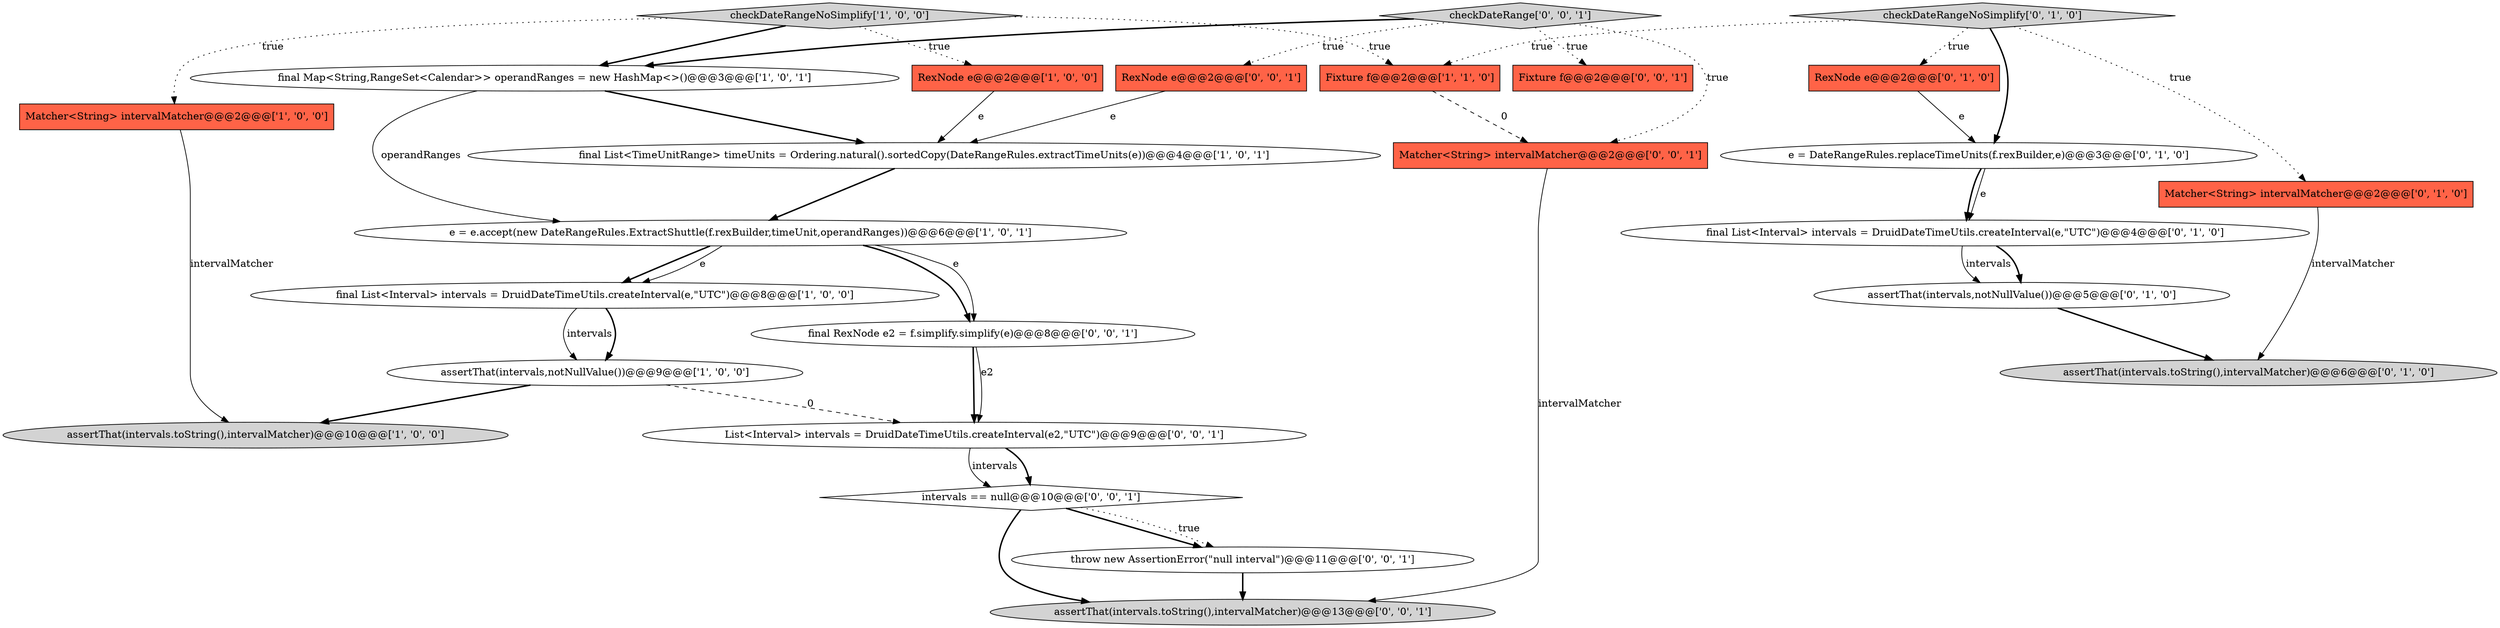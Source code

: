 digraph {
21 [style = filled, label = "RexNode e@@@2@@@['0', '0', '1']", fillcolor = tomato, shape = box image = "AAA0AAABBB3BBB"];
13 [style = filled, label = "RexNode e@@@2@@@['0', '1', '0']", fillcolor = tomato, shape = box image = "AAA0AAABBB2BBB"];
8 [style = filled, label = "final List<Interval> intervals = DruidDateTimeUtils.createInterval(e,\"UTC\")@@@8@@@['1', '0', '0']", fillcolor = white, shape = ellipse image = "AAA0AAABBB1BBB"];
4 [style = filled, label = "final List<TimeUnitRange> timeUnits = Ordering.natural().sortedCopy(DateRangeRules.extractTimeUnits(e))@@@4@@@['1', '0', '1']", fillcolor = white, shape = ellipse image = "AAA0AAABBB1BBB"];
7 [style = filled, label = "e = e.accept(new DateRangeRules.ExtractShuttle(f.rexBuilder,timeUnit,operandRanges))@@@6@@@['1', '0', '1']", fillcolor = white, shape = ellipse image = "AAA0AAABBB1BBB"];
24 [style = filled, label = "Matcher<String> intervalMatcher@@@2@@@['0', '0', '1']", fillcolor = tomato, shape = box image = "AAA0AAABBB3BBB"];
2 [style = filled, label = "Matcher<String> intervalMatcher@@@2@@@['1', '0', '0']", fillcolor = tomato, shape = box image = "AAA0AAABBB1BBB"];
23 [style = filled, label = "Fixture f@@@2@@@['0', '0', '1']", fillcolor = tomato, shape = box image = "AAA0AAABBB3BBB"];
25 [style = filled, label = "List<Interval> intervals = DruidDateTimeUtils.createInterval(e2,\"UTC\")@@@9@@@['0', '0', '1']", fillcolor = white, shape = ellipse image = "AAA0AAABBB3BBB"];
20 [style = filled, label = "checkDateRange['0', '0', '1']", fillcolor = lightgray, shape = diamond image = "AAA0AAABBB3BBB"];
1 [style = filled, label = "assertThat(intervals,notNullValue())@@@9@@@['1', '0', '0']", fillcolor = white, shape = ellipse image = "AAA0AAABBB1BBB"];
16 [style = filled, label = "e = DateRangeRules.replaceTimeUnits(f.rexBuilder,e)@@@3@@@['0', '1', '0']", fillcolor = white, shape = ellipse image = "AAA0AAABBB2BBB"];
5 [style = filled, label = "assertThat(intervals.toString(),intervalMatcher)@@@10@@@['1', '0', '0']", fillcolor = lightgray, shape = ellipse image = "AAA0AAABBB1BBB"];
18 [style = filled, label = "throw new AssertionError(\"null interval\")@@@11@@@['0', '0', '1']", fillcolor = white, shape = ellipse image = "AAA0AAABBB3BBB"];
17 [style = filled, label = "final RexNode e2 = f.simplify.simplify(e)@@@8@@@['0', '0', '1']", fillcolor = white, shape = ellipse image = "AAA0AAABBB3BBB"];
14 [style = filled, label = "checkDateRangeNoSimplify['0', '1', '0']", fillcolor = lightgray, shape = diamond image = "AAA0AAABBB2BBB"];
15 [style = filled, label = "final List<Interval> intervals = DruidDateTimeUtils.createInterval(e,\"UTC\")@@@4@@@['0', '1', '0']", fillcolor = white, shape = ellipse image = "AAA0AAABBB2BBB"];
19 [style = filled, label = "intervals == null@@@10@@@['0', '0', '1']", fillcolor = white, shape = diamond image = "AAA0AAABBB3BBB"];
9 [style = filled, label = "checkDateRangeNoSimplify['1', '0', '0']", fillcolor = lightgray, shape = diamond image = "AAA0AAABBB1BBB"];
3 [style = filled, label = "RexNode e@@@2@@@['1', '0', '0']", fillcolor = tomato, shape = box image = "AAA0AAABBB1BBB"];
11 [style = filled, label = "assertThat(intervals,notNullValue())@@@5@@@['0', '1', '0']", fillcolor = white, shape = ellipse image = "AAA0AAABBB2BBB"];
0 [style = filled, label = "final Map<String,RangeSet<Calendar>> operandRanges = new HashMap<>()@@@3@@@['1', '0', '1']", fillcolor = white, shape = ellipse image = "AAA0AAABBB1BBB"];
12 [style = filled, label = "assertThat(intervals.toString(),intervalMatcher)@@@6@@@['0', '1', '0']", fillcolor = lightgray, shape = ellipse image = "AAA0AAABBB2BBB"];
6 [style = filled, label = "Fixture f@@@2@@@['1', '1', '0']", fillcolor = tomato, shape = box image = "AAA0AAABBB1BBB"];
22 [style = filled, label = "assertThat(intervals.toString(),intervalMatcher)@@@13@@@['0', '0', '1']", fillcolor = lightgray, shape = ellipse image = "AAA0AAABBB3BBB"];
10 [style = filled, label = "Matcher<String> intervalMatcher@@@2@@@['0', '1', '0']", fillcolor = tomato, shape = box image = "AAA0AAABBB2BBB"];
1->5 [style = bold, label=""];
14->16 [style = bold, label=""];
16->15 [style = bold, label=""];
17->25 [style = bold, label=""];
3->4 [style = solid, label="e"];
0->7 [style = solid, label="operandRanges"];
21->4 [style = solid, label="e"];
7->17 [style = bold, label=""];
19->18 [style = bold, label=""];
17->25 [style = solid, label="e2"];
9->0 [style = bold, label=""];
20->24 [style = dotted, label="true"];
8->1 [style = solid, label="intervals"];
7->8 [style = solid, label="e"];
24->22 [style = solid, label="intervalMatcher"];
16->15 [style = solid, label="e"];
20->0 [style = bold, label=""];
15->11 [style = solid, label="intervals"];
19->18 [style = dotted, label="true"];
2->5 [style = solid, label="intervalMatcher"];
11->12 [style = bold, label=""];
20->21 [style = dotted, label="true"];
7->8 [style = bold, label=""];
9->6 [style = dotted, label="true"];
14->10 [style = dotted, label="true"];
4->7 [style = bold, label=""];
14->13 [style = dotted, label="true"];
8->1 [style = bold, label=""];
18->22 [style = bold, label=""];
15->11 [style = bold, label=""];
7->17 [style = solid, label="e"];
0->4 [style = bold, label=""];
6->24 [style = dashed, label="0"];
9->2 [style = dotted, label="true"];
20->23 [style = dotted, label="true"];
25->19 [style = bold, label=""];
13->16 [style = solid, label="e"];
9->3 [style = dotted, label="true"];
1->25 [style = dashed, label="0"];
19->22 [style = bold, label=""];
10->12 [style = solid, label="intervalMatcher"];
25->19 [style = solid, label="intervals"];
14->6 [style = dotted, label="true"];
}
